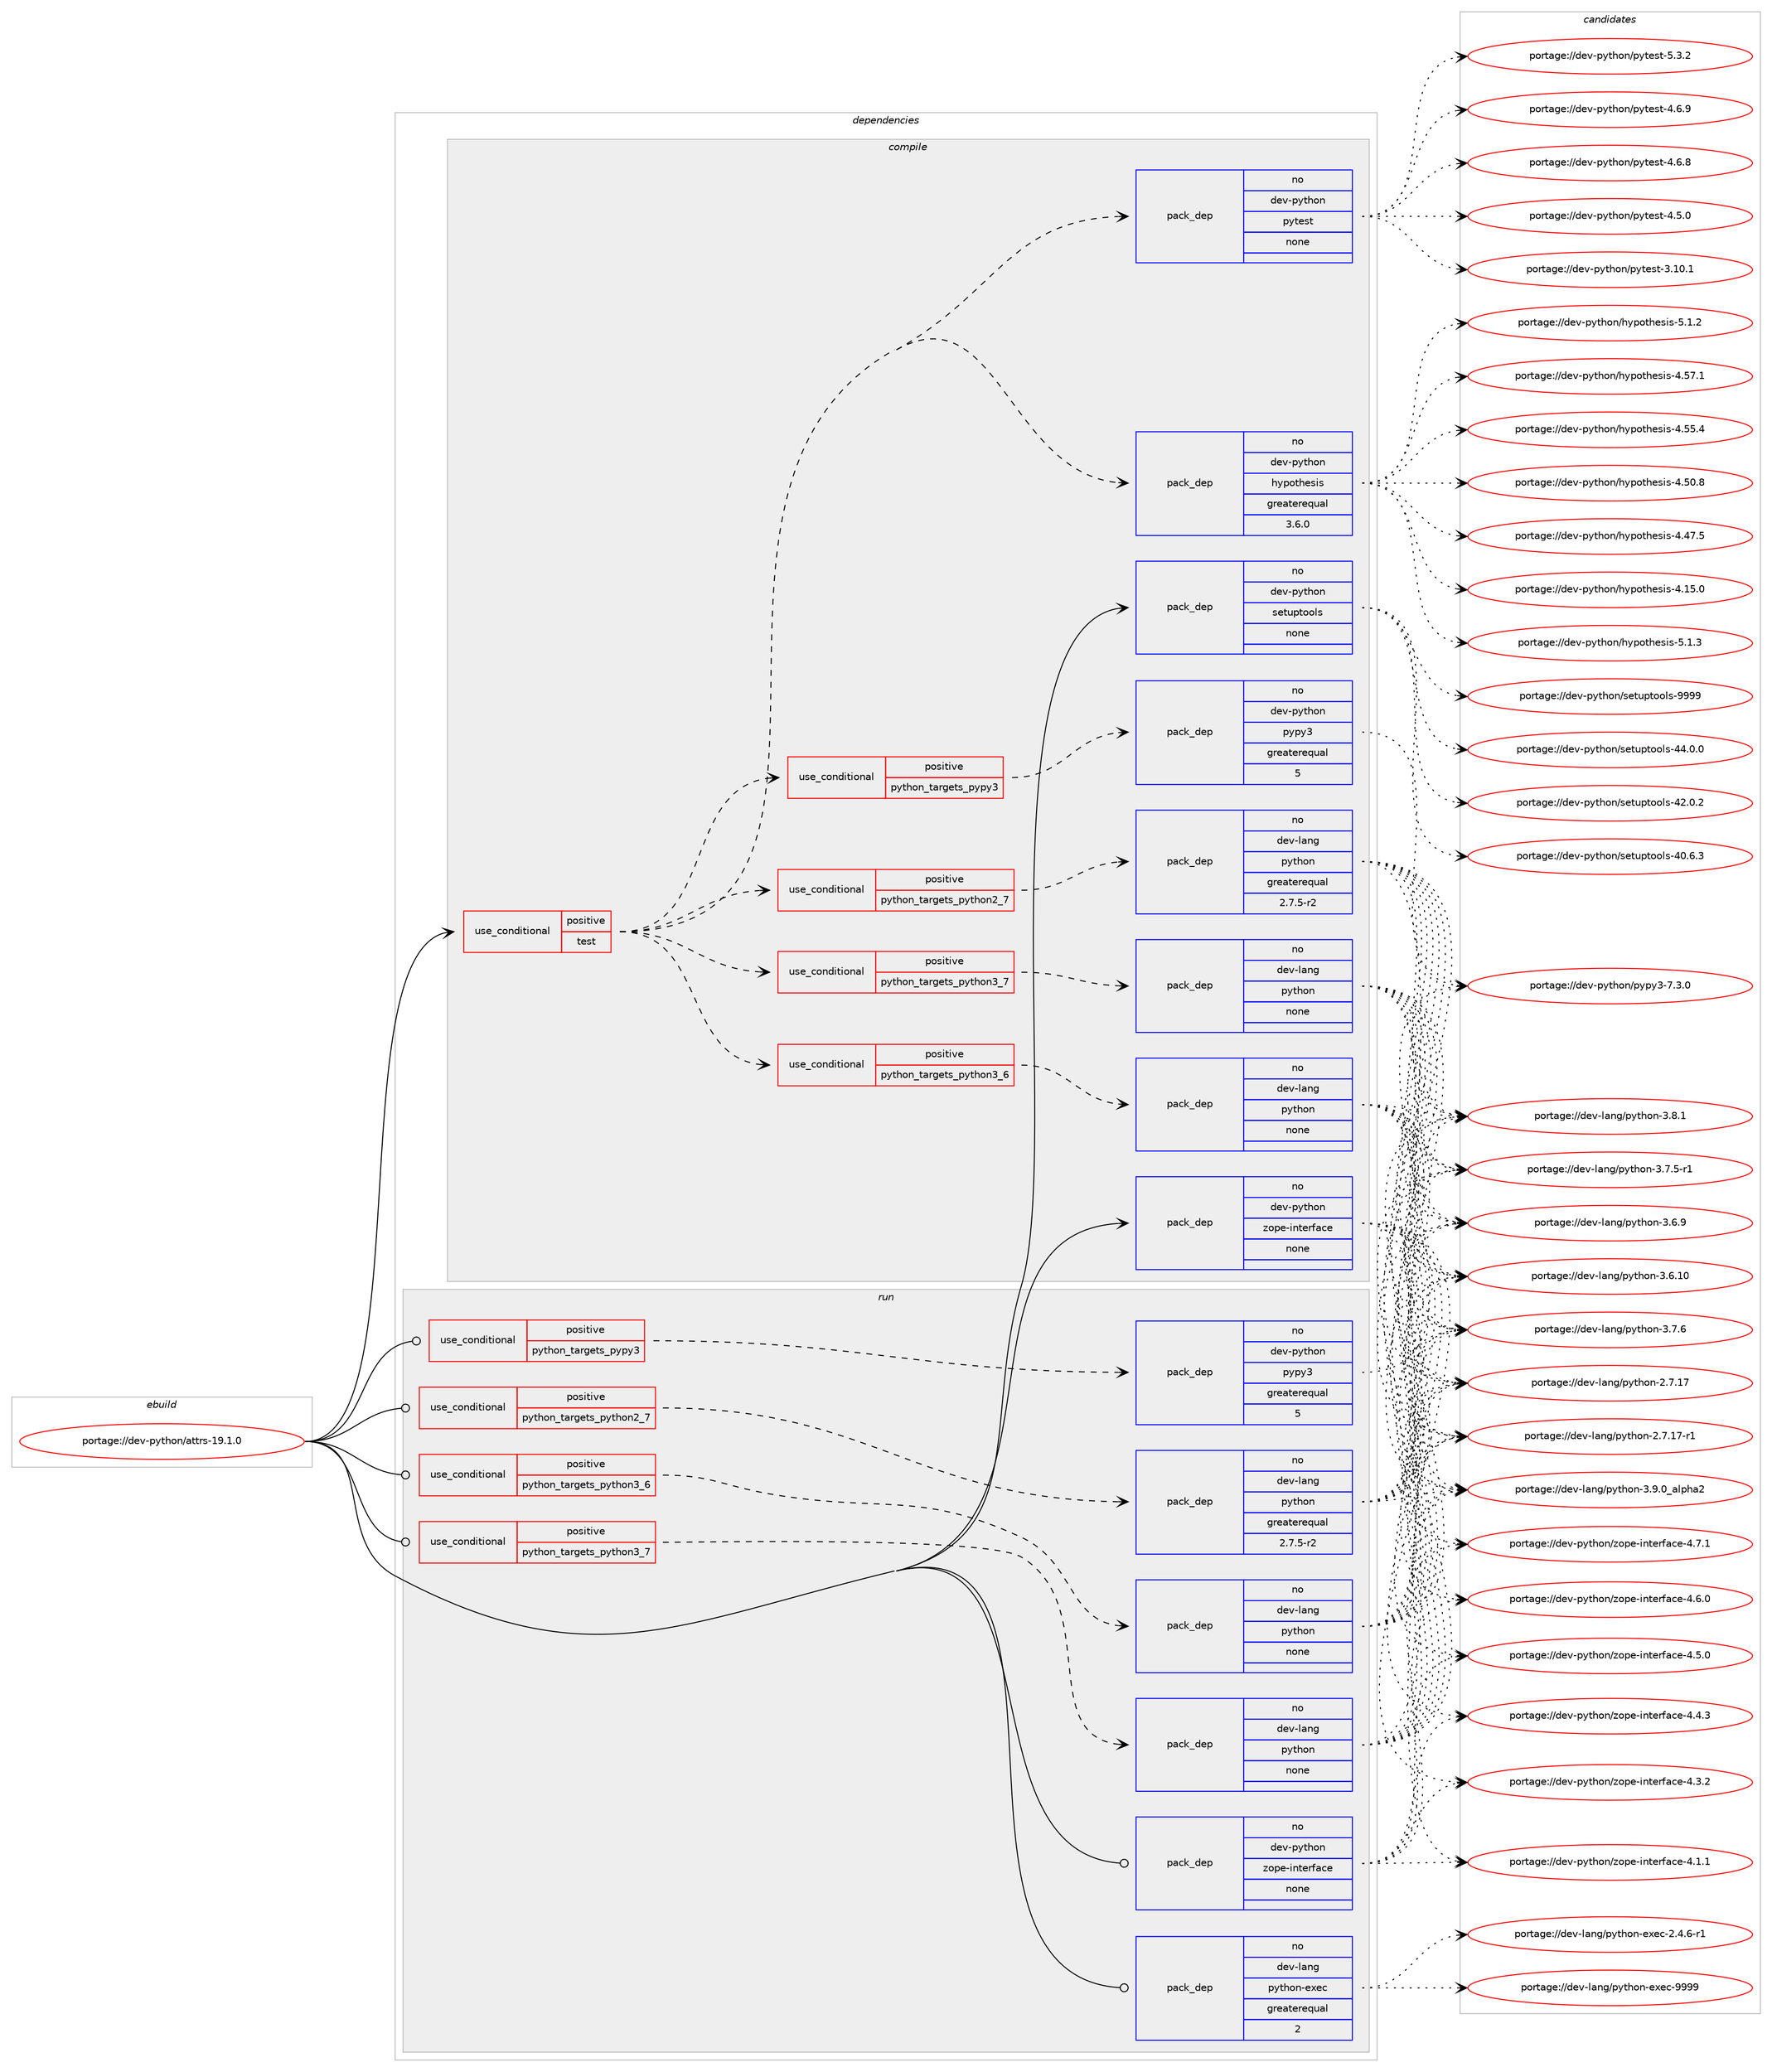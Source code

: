 digraph prolog {

# *************
# Graph options
# *************

newrank=true;
concentrate=true;
compound=true;
graph [rankdir=LR,fontname=Helvetica,fontsize=10,ranksep=1.5];#, ranksep=2.5, nodesep=0.2];
edge  [arrowhead=vee];
node  [fontname=Helvetica,fontsize=10];

# **********
# The ebuild
# **********

subgraph cluster_leftcol {
color=gray;
rank=same;
label=<<i>ebuild</i>>;
id [label="portage://dev-python/attrs-19.1.0", color=red, width=4, href="../dev-python/attrs-19.1.0.svg"];
}

# ****************
# The dependencies
# ****************

subgraph cluster_midcol {
color=gray;
label=<<i>dependencies</i>>;
subgraph cluster_compile {
fillcolor="#eeeeee";
style=filled;
label=<<i>compile</i>>;
subgraph cond118809 {
dependency471005 [label=<<TABLE BORDER="0" CELLBORDER="1" CELLSPACING="0" CELLPADDING="4"><TR><TD ROWSPAN="3" CELLPADDING="10">use_conditional</TD></TR><TR><TD>positive</TD></TR><TR><TD>test</TD></TR></TABLE>>, shape=none, color=red];
subgraph cond118810 {
dependency471006 [label=<<TABLE BORDER="0" CELLBORDER="1" CELLSPACING="0" CELLPADDING="4"><TR><TD ROWSPAN="3" CELLPADDING="10">use_conditional</TD></TR><TR><TD>positive</TD></TR><TR><TD>python_targets_pypy3</TD></TR></TABLE>>, shape=none, color=red];
subgraph pack347181 {
dependency471007 [label=<<TABLE BORDER="0" CELLBORDER="1" CELLSPACING="0" CELLPADDING="4" WIDTH="220"><TR><TD ROWSPAN="6" CELLPADDING="30">pack_dep</TD></TR><TR><TD WIDTH="110">no</TD></TR><TR><TD>dev-python</TD></TR><TR><TD>pypy3</TD></TR><TR><TD>greaterequal</TD></TR><TR><TD>5</TD></TR></TABLE>>, shape=none, color=blue];
}
dependency471006:e -> dependency471007:w [weight=20,style="dashed",arrowhead="vee"];
}
dependency471005:e -> dependency471006:w [weight=20,style="dashed",arrowhead="vee"];
subgraph cond118811 {
dependency471008 [label=<<TABLE BORDER="0" CELLBORDER="1" CELLSPACING="0" CELLPADDING="4"><TR><TD ROWSPAN="3" CELLPADDING="10">use_conditional</TD></TR><TR><TD>positive</TD></TR><TR><TD>python_targets_python2_7</TD></TR></TABLE>>, shape=none, color=red];
subgraph pack347182 {
dependency471009 [label=<<TABLE BORDER="0" CELLBORDER="1" CELLSPACING="0" CELLPADDING="4" WIDTH="220"><TR><TD ROWSPAN="6" CELLPADDING="30">pack_dep</TD></TR><TR><TD WIDTH="110">no</TD></TR><TR><TD>dev-lang</TD></TR><TR><TD>python</TD></TR><TR><TD>greaterequal</TD></TR><TR><TD>2.7.5-r2</TD></TR></TABLE>>, shape=none, color=blue];
}
dependency471008:e -> dependency471009:w [weight=20,style="dashed",arrowhead="vee"];
}
dependency471005:e -> dependency471008:w [weight=20,style="dashed",arrowhead="vee"];
subgraph cond118812 {
dependency471010 [label=<<TABLE BORDER="0" CELLBORDER="1" CELLSPACING="0" CELLPADDING="4"><TR><TD ROWSPAN="3" CELLPADDING="10">use_conditional</TD></TR><TR><TD>positive</TD></TR><TR><TD>python_targets_python3_6</TD></TR></TABLE>>, shape=none, color=red];
subgraph pack347183 {
dependency471011 [label=<<TABLE BORDER="0" CELLBORDER="1" CELLSPACING="0" CELLPADDING="4" WIDTH="220"><TR><TD ROWSPAN="6" CELLPADDING="30">pack_dep</TD></TR><TR><TD WIDTH="110">no</TD></TR><TR><TD>dev-lang</TD></TR><TR><TD>python</TD></TR><TR><TD>none</TD></TR><TR><TD></TD></TR></TABLE>>, shape=none, color=blue];
}
dependency471010:e -> dependency471011:w [weight=20,style="dashed",arrowhead="vee"];
}
dependency471005:e -> dependency471010:w [weight=20,style="dashed",arrowhead="vee"];
subgraph cond118813 {
dependency471012 [label=<<TABLE BORDER="0" CELLBORDER="1" CELLSPACING="0" CELLPADDING="4"><TR><TD ROWSPAN="3" CELLPADDING="10">use_conditional</TD></TR><TR><TD>positive</TD></TR><TR><TD>python_targets_python3_7</TD></TR></TABLE>>, shape=none, color=red];
subgraph pack347184 {
dependency471013 [label=<<TABLE BORDER="0" CELLBORDER="1" CELLSPACING="0" CELLPADDING="4" WIDTH="220"><TR><TD ROWSPAN="6" CELLPADDING="30">pack_dep</TD></TR><TR><TD WIDTH="110">no</TD></TR><TR><TD>dev-lang</TD></TR><TR><TD>python</TD></TR><TR><TD>none</TD></TR><TR><TD></TD></TR></TABLE>>, shape=none, color=blue];
}
dependency471012:e -> dependency471013:w [weight=20,style="dashed",arrowhead="vee"];
}
dependency471005:e -> dependency471012:w [weight=20,style="dashed",arrowhead="vee"];
subgraph pack347185 {
dependency471014 [label=<<TABLE BORDER="0" CELLBORDER="1" CELLSPACING="0" CELLPADDING="4" WIDTH="220"><TR><TD ROWSPAN="6" CELLPADDING="30">pack_dep</TD></TR><TR><TD WIDTH="110">no</TD></TR><TR><TD>dev-python</TD></TR><TR><TD>hypothesis</TD></TR><TR><TD>greaterequal</TD></TR><TR><TD>3.6.0</TD></TR></TABLE>>, shape=none, color=blue];
}
dependency471005:e -> dependency471014:w [weight=20,style="dashed",arrowhead="vee"];
subgraph pack347186 {
dependency471015 [label=<<TABLE BORDER="0" CELLBORDER="1" CELLSPACING="0" CELLPADDING="4" WIDTH="220"><TR><TD ROWSPAN="6" CELLPADDING="30">pack_dep</TD></TR><TR><TD WIDTH="110">no</TD></TR><TR><TD>dev-python</TD></TR><TR><TD>pytest</TD></TR><TR><TD>none</TD></TR><TR><TD></TD></TR></TABLE>>, shape=none, color=blue];
}
dependency471005:e -> dependency471015:w [weight=20,style="dashed",arrowhead="vee"];
}
id:e -> dependency471005:w [weight=20,style="solid",arrowhead="vee"];
subgraph pack347187 {
dependency471016 [label=<<TABLE BORDER="0" CELLBORDER="1" CELLSPACING="0" CELLPADDING="4" WIDTH="220"><TR><TD ROWSPAN="6" CELLPADDING="30">pack_dep</TD></TR><TR><TD WIDTH="110">no</TD></TR><TR><TD>dev-python</TD></TR><TR><TD>setuptools</TD></TR><TR><TD>none</TD></TR><TR><TD></TD></TR></TABLE>>, shape=none, color=blue];
}
id:e -> dependency471016:w [weight=20,style="solid",arrowhead="vee"];
subgraph pack347188 {
dependency471017 [label=<<TABLE BORDER="0" CELLBORDER="1" CELLSPACING="0" CELLPADDING="4" WIDTH="220"><TR><TD ROWSPAN="6" CELLPADDING="30">pack_dep</TD></TR><TR><TD WIDTH="110">no</TD></TR><TR><TD>dev-python</TD></TR><TR><TD>zope-interface</TD></TR><TR><TD>none</TD></TR><TR><TD></TD></TR></TABLE>>, shape=none, color=blue];
}
id:e -> dependency471017:w [weight=20,style="solid",arrowhead="vee"];
}
subgraph cluster_compileandrun {
fillcolor="#eeeeee";
style=filled;
label=<<i>compile and run</i>>;
}
subgraph cluster_run {
fillcolor="#eeeeee";
style=filled;
label=<<i>run</i>>;
subgraph cond118814 {
dependency471018 [label=<<TABLE BORDER="0" CELLBORDER="1" CELLSPACING="0" CELLPADDING="4"><TR><TD ROWSPAN="3" CELLPADDING="10">use_conditional</TD></TR><TR><TD>positive</TD></TR><TR><TD>python_targets_pypy3</TD></TR></TABLE>>, shape=none, color=red];
subgraph pack347189 {
dependency471019 [label=<<TABLE BORDER="0" CELLBORDER="1" CELLSPACING="0" CELLPADDING="4" WIDTH="220"><TR><TD ROWSPAN="6" CELLPADDING="30">pack_dep</TD></TR><TR><TD WIDTH="110">no</TD></TR><TR><TD>dev-python</TD></TR><TR><TD>pypy3</TD></TR><TR><TD>greaterequal</TD></TR><TR><TD>5</TD></TR></TABLE>>, shape=none, color=blue];
}
dependency471018:e -> dependency471019:w [weight=20,style="dashed",arrowhead="vee"];
}
id:e -> dependency471018:w [weight=20,style="solid",arrowhead="odot"];
subgraph cond118815 {
dependency471020 [label=<<TABLE BORDER="0" CELLBORDER="1" CELLSPACING="0" CELLPADDING="4"><TR><TD ROWSPAN="3" CELLPADDING="10">use_conditional</TD></TR><TR><TD>positive</TD></TR><TR><TD>python_targets_python2_7</TD></TR></TABLE>>, shape=none, color=red];
subgraph pack347190 {
dependency471021 [label=<<TABLE BORDER="0" CELLBORDER="1" CELLSPACING="0" CELLPADDING="4" WIDTH="220"><TR><TD ROWSPAN="6" CELLPADDING="30">pack_dep</TD></TR><TR><TD WIDTH="110">no</TD></TR><TR><TD>dev-lang</TD></TR><TR><TD>python</TD></TR><TR><TD>greaterequal</TD></TR><TR><TD>2.7.5-r2</TD></TR></TABLE>>, shape=none, color=blue];
}
dependency471020:e -> dependency471021:w [weight=20,style="dashed",arrowhead="vee"];
}
id:e -> dependency471020:w [weight=20,style="solid",arrowhead="odot"];
subgraph cond118816 {
dependency471022 [label=<<TABLE BORDER="0" CELLBORDER="1" CELLSPACING="0" CELLPADDING="4"><TR><TD ROWSPAN="3" CELLPADDING="10">use_conditional</TD></TR><TR><TD>positive</TD></TR><TR><TD>python_targets_python3_6</TD></TR></TABLE>>, shape=none, color=red];
subgraph pack347191 {
dependency471023 [label=<<TABLE BORDER="0" CELLBORDER="1" CELLSPACING="0" CELLPADDING="4" WIDTH="220"><TR><TD ROWSPAN="6" CELLPADDING="30">pack_dep</TD></TR><TR><TD WIDTH="110">no</TD></TR><TR><TD>dev-lang</TD></TR><TR><TD>python</TD></TR><TR><TD>none</TD></TR><TR><TD></TD></TR></TABLE>>, shape=none, color=blue];
}
dependency471022:e -> dependency471023:w [weight=20,style="dashed",arrowhead="vee"];
}
id:e -> dependency471022:w [weight=20,style="solid",arrowhead="odot"];
subgraph cond118817 {
dependency471024 [label=<<TABLE BORDER="0" CELLBORDER="1" CELLSPACING="0" CELLPADDING="4"><TR><TD ROWSPAN="3" CELLPADDING="10">use_conditional</TD></TR><TR><TD>positive</TD></TR><TR><TD>python_targets_python3_7</TD></TR></TABLE>>, shape=none, color=red];
subgraph pack347192 {
dependency471025 [label=<<TABLE BORDER="0" CELLBORDER="1" CELLSPACING="0" CELLPADDING="4" WIDTH="220"><TR><TD ROWSPAN="6" CELLPADDING="30">pack_dep</TD></TR><TR><TD WIDTH="110">no</TD></TR><TR><TD>dev-lang</TD></TR><TR><TD>python</TD></TR><TR><TD>none</TD></TR><TR><TD></TD></TR></TABLE>>, shape=none, color=blue];
}
dependency471024:e -> dependency471025:w [weight=20,style="dashed",arrowhead="vee"];
}
id:e -> dependency471024:w [weight=20,style="solid",arrowhead="odot"];
subgraph pack347193 {
dependency471026 [label=<<TABLE BORDER="0" CELLBORDER="1" CELLSPACING="0" CELLPADDING="4" WIDTH="220"><TR><TD ROWSPAN="6" CELLPADDING="30">pack_dep</TD></TR><TR><TD WIDTH="110">no</TD></TR><TR><TD>dev-lang</TD></TR><TR><TD>python-exec</TD></TR><TR><TD>greaterequal</TD></TR><TR><TD>2</TD></TR></TABLE>>, shape=none, color=blue];
}
id:e -> dependency471026:w [weight=20,style="solid",arrowhead="odot"];
subgraph pack347194 {
dependency471027 [label=<<TABLE BORDER="0" CELLBORDER="1" CELLSPACING="0" CELLPADDING="4" WIDTH="220"><TR><TD ROWSPAN="6" CELLPADDING="30">pack_dep</TD></TR><TR><TD WIDTH="110">no</TD></TR><TR><TD>dev-python</TD></TR><TR><TD>zope-interface</TD></TR><TR><TD>none</TD></TR><TR><TD></TD></TR></TABLE>>, shape=none, color=blue];
}
id:e -> dependency471027:w [weight=20,style="solid",arrowhead="odot"];
}
}

# **************
# The candidates
# **************

subgraph cluster_choices {
rank=same;
color=gray;
label=<<i>candidates</i>>;

subgraph choice347181 {
color=black;
nodesep=1;
choice100101118451121211161041111104711212111212151455546514648 [label="portage://dev-python/pypy3-7.3.0", color=red, width=4,href="../dev-python/pypy3-7.3.0.svg"];
dependency471007:e -> choice100101118451121211161041111104711212111212151455546514648:w [style=dotted,weight="100"];
}
subgraph choice347182 {
color=black;
nodesep=1;
choice10010111845108971101034711212111610411111045514657464895971081121049750 [label="portage://dev-lang/python-3.9.0_alpha2", color=red, width=4,href="../dev-lang/python-3.9.0_alpha2.svg"];
choice100101118451089711010347112121116104111110455146564649 [label="portage://dev-lang/python-3.8.1", color=red, width=4,href="../dev-lang/python-3.8.1.svg"];
choice100101118451089711010347112121116104111110455146554654 [label="portage://dev-lang/python-3.7.6", color=red, width=4,href="../dev-lang/python-3.7.6.svg"];
choice1001011184510897110103471121211161041111104551465546534511449 [label="portage://dev-lang/python-3.7.5-r1", color=red, width=4,href="../dev-lang/python-3.7.5-r1.svg"];
choice100101118451089711010347112121116104111110455146544657 [label="portage://dev-lang/python-3.6.9", color=red, width=4,href="../dev-lang/python-3.6.9.svg"];
choice10010111845108971101034711212111610411111045514654464948 [label="portage://dev-lang/python-3.6.10", color=red, width=4,href="../dev-lang/python-3.6.10.svg"];
choice100101118451089711010347112121116104111110455046554649554511449 [label="portage://dev-lang/python-2.7.17-r1", color=red, width=4,href="../dev-lang/python-2.7.17-r1.svg"];
choice10010111845108971101034711212111610411111045504655464955 [label="portage://dev-lang/python-2.7.17", color=red, width=4,href="../dev-lang/python-2.7.17.svg"];
dependency471009:e -> choice10010111845108971101034711212111610411111045514657464895971081121049750:w [style=dotted,weight="100"];
dependency471009:e -> choice100101118451089711010347112121116104111110455146564649:w [style=dotted,weight="100"];
dependency471009:e -> choice100101118451089711010347112121116104111110455146554654:w [style=dotted,weight="100"];
dependency471009:e -> choice1001011184510897110103471121211161041111104551465546534511449:w [style=dotted,weight="100"];
dependency471009:e -> choice100101118451089711010347112121116104111110455146544657:w [style=dotted,weight="100"];
dependency471009:e -> choice10010111845108971101034711212111610411111045514654464948:w [style=dotted,weight="100"];
dependency471009:e -> choice100101118451089711010347112121116104111110455046554649554511449:w [style=dotted,weight="100"];
dependency471009:e -> choice10010111845108971101034711212111610411111045504655464955:w [style=dotted,weight="100"];
}
subgraph choice347183 {
color=black;
nodesep=1;
choice10010111845108971101034711212111610411111045514657464895971081121049750 [label="portage://dev-lang/python-3.9.0_alpha2", color=red, width=4,href="../dev-lang/python-3.9.0_alpha2.svg"];
choice100101118451089711010347112121116104111110455146564649 [label="portage://dev-lang/python-3.8.1", color=red, width=4,href="../dev-lang/python-3.8.1.svg"];
choice100101118451089711010347112121116104111110455146554654 [label="portage://dev-lang/python-3.7.6", color=red, width=4,href="../dev-lang/python-3.7.6.svg"];
choice1001011184510897110103471121211161041111104551465546534511449 [label="portage://dev-lang/python-3.7.5-r1", color=red, width=4,href="../dev-lang/python-3.7.5-r1.svg"];
choice100101118451089711010347112121116104111110455146544657 [label="portage://dev-lang/python-3.6.9", color=red, width=4,href="../dev-lang/python-3.6.9.svg"];
choice10010111845108971101034711212111610411111045514654464948 [label="portage://dev-lang/python-3.6.10", color=red, width=4,href="../dev-lang/python-3.6.10.svg"];
choice100101118451089711010347112121116104111110455046554649554511449 [label="portage://dev-lang/python-2.7.17-r1", color=red, width=4,href="../dev-lang/python-2.7.17-r1.svg"];
choice10010111845108971101034711212111610411111045504655464955 [label="portage://dev-lang/python-2.7.17", color=red, width=4,href="../dev-lang/python-2.7.17.svg"];
dependency471011:e -> choice10010111845108971101034711212111610411111045514657464895971081121049750:w [style=dotted,weight="100"];
dependency471011:e -> choice100101118451089711010347112121116104111110455146564649:w [style=dotted,weight="100"];
dependency471011:e -> choice100101118451089711010347112121116104111110455146554654:w [style=dotted,weight="100"];
dependency471011:e -> choice1001011184510897110103471121211161041111104551465546534511449:w [style=dotted,weight="100"];
dependency471011:e -> choice100101118451089711010347112121116104111110455146544657:w [style=dotted,weight="100"];
dependency471011:e -> choice10010111845108971101034711212111610411111045514654464948:w [style=dotted,weight="100"];
dependency471011:e -> choice100101118451089711010347112121116104111110455046554649554511449:w [style=dotted,weight="100"];
dependency471011:e -> choice10010111845108971101034711212111610411111045504655464955:w [style=dotted,weight="100"];
}
subgraph choice347184 {
color=black;
nodesep=1;
choice10010111845108971101034711212111610411111045514657464895971081121049750 [label="portage://dev-lang/python-3.9.0_alpha2", color=red, width=4,href="../dev-lang/python-3.9.0_alpha2.svg"];
choice100101118451089711010347112121116104111110455146564649 [label="portage://dev-lang/python-3.8.1", color=red, width=4,href="../dev-lang/python-3.8.1.svg"];
choice100101118451089711010347112121116104111110455146554654 [label="portage://dev-lang/python-3.7.6", color=red, width=4,href="../dev-lang/python-3.7.6.svg"];
choice1001011184510897110103471121211161041111104551465546534511449 [label="portage://dev-lang/python-3.7.5-r1", color=red, width=4,href="../dev-lang/python-3.7.5-r1.svg"];
choice100101118451089711010347112121116104111110455146544657 [label="portage://dev-lang/python-3.6.9", color=red, width=4,href="../dev-lang/python-3.6.9.svg"];
choice10010111845108971101034711212111610411111045514654464948 [label="portage://dev-lang/python-3.6.10", color=red, width=4,href="../dev-lang/python-3.6.10.svg"];
choice100101118451089711010347112121116104111110455046554649554511449 [label="portage://dev-lang/python-2.7.17-r1", color=red, width=4,href="../dev-lang/python-2.7.17-r1.svg"];
choice10010111845108971101034711212111610411111045504655464955 [label="portage://dev-lang/python-2.7.17", color=red, width=4,href="../dev-lang/python-2.7.17.svg"];
dependency471013:e -> choice10010111845108971101034711212111610411111045514657464895971081121049750:w [style=dotted,weight="100"];
dependency471013:e -> choice100101118451089711010347112121116104111110455146564649:w [style=dotted,weight="100"];
dependency471013:e -> choice100101118451089711010347112121116104111110455146554654:w [style=dotted,weight="100"];
dependency471013:e -> choice1001011184510897110103471121211161041111104551465546534511449:w [style=dotted,weight="100"];
dependency471013:e -> choice100101118451089711010347112121116104111110455146544657:w [style=dotted,weight="100"];
dependency471013:e -> choice10010111845108971101034711212111610411111045514654464948:w [style=dotted,weight="100"];
dependency471013:e -> choice100101118451089711010347112121116104111110455046554649554511449:w [style=dotted,weight="100"];
dependency471013:e -> choice10010111845108971101034711212111610411111045504655464955:w [style=dotted,weight="100"];
}
subgraph choice347185 {
color=black;
nodesep=1;
choice1001011184511212111610411111047104121112111116104101115105115455346494651 [label="portage://dev-python/hypothesis-5.1.3", color=red, width=4,href="../dev-python/hypothesis-5.1.3.svg"];
choice1001011184511212111610411111047104121112111116104101115105115455346494650 [label="portage://dev-python/hypothesis-5.1.2", color=red, width=4,href="../dev-python/hypothesis-5.1.2.svg"];
choice100101118451121211161041111104710412111211111610410111510511545524653554649 [label="portage://dev-python/hypothesis-4.57.1", color=red, width=4,href="../dev-python/hypothesis-4.57.1.svg"];
choice100101118451121211161041111104710412111211111610410111510511545524653534652 [label="portage://dev-python/hypothesis-4.55.4", color=red, width=4,href="../dev-python/hypothesis-4.55.4.svg"];
choice100101118451121211161041111104710412111211111610410111510511545524653484656 [label="portage://dev-python/hypothesis-4.50.8", color=red, width=4,href="../dev-python/hypothesis-4.50.8.svg"];
choice100101118451121211161041111104710412111211111610410111510511545524652554653 [label="portage://dev-python/hypothesis-4.47.5", color=red, width=4,href="../dev-python/hypothesis-4.47.5.svg"];
choice100101118451121211161041111104710412111211111610410111510511545524649534648 [label="portage://dev-python/hypothesis-4.15.0", color=red, width=4,href="../dev-python/hypothesis-4.15.0.svg"];
dependency471014:e -> choice1001011184511212111610411111047104121112111116104101115105115455346494651:w [style=dotted,weight="100"];
dependency471014:e -> choice1001011184511212111610411111047104121112111116104101115105115455346494650:w [style=dotted,weight="100"];
dependency471014:e -> choice100101118451121211161041111104710412111211111610410111510511545524653554649:w [style=dotted,weight="100"];
dependency471014:e -> choice100101118451121211161041111104710412111211111610410111510511545524653534652:w [style=dotted,weight="100"];
dependency471014:e -> choice100101118451121211161041111104710412111211111610410111510511545524653484656:w [style=dotted,weight="100"];
dependency471014:e -> choice100101118451121211161041111104710412111211111610410111510511545524652554653:w [style=dotted,weight="100"];
dependency471014:e -> choice100101118451121211161041111104710412111211111610410111510511545524649534648:w [style=dotted,weight="100"];
}
subgraph choice347186 {
color=black;
nodesep=1;
choice1001011184511212111610411111047112121116101115116455346514650 [label="portage://dev-python/pytest-5.3.2", color=red, width=4,href="../dev-python/pytest-5.3.2.svg"];
choice1001011184511212111610411111047112121116101115116455246544657 [label="portage://dev-python/pytest-4.6.9", color=red, width=4,href="../dev-python/pytest-4.6.9.svg"];
choice1001011184511212111610411111047112121116101115116455246544656 [label="portage://dev-python/pytest-4.6.8", color=red, width=4,href="../dev-python/pytest-4.6.8.svg"];
choice1001011184511212111610411111047112121116101115116455246534648 [label="portage://dev-python/pytest-4.5.0", color=red, width=4,href="../dev-python/pytest-4.5.0.svg"];
choice100101118451121211161041111104711212111610111511645514649484649 [label="portage://dev-python/pytest-3.10.1", color=red, width=4,href="../dev-python/pytest-3.10.1.svg"];
dependency471015:e -> choice1001011184511212111610411111047112121116101115116455346514650:w [style=dotted,weight="100"];
dependency471015:e -> choice1001011184511212111610411111047112121116101115116455246544657:w [style=dotted,weight="100"];
dependency471015:e -> choice1001011184511212111610411111047112121116101115116455246544656:w [style=dotted,weight="100"];
dependency471015:e -> choice1001011184511212111610411111047112121116101115116455246534648:w [style=dotted,weight="100"];
dependency471015:e -> choice100101118451121211161041111104711212111610111511645514649484649:w [style=dotted,weight="100"];
}
subgraph choice347187 {
color=black;
nodesep=1;
choice10010111845112121116104111110471151011161171121161111111081154557575757 [label="portage://dev-python/setuptools-9999", color=red, width=4,href="../dev-python/setuptools-9999.svg"];
choice100101118451121211161041111104711510111611711211611111110811545525246484648 [label="portage://dev-python/setuptools-44.0.0", color=red, width=4,href="../dev-python/setuptools-44.0.0.svg"];
choice100101118451121211161041111104711510111611711211611111110811545525046484650 [label="portage://dev-python/setuptools-42.0.2", color=red, width=4,href="../dev-python/setuptools-42.0.2.svg"];
choice100101118451121211161041111104711510111611711211611111110811545524846544651 [label="portage://dev-python/setuptools-40.6.3", color=red, width=4,href="../dev-python/setuptools-40.6.3.svg"];
dependency471016:e -> choice10010111845112121116104111110471151011161171121161111111081154557575757:w [style=dotted,weight="100"];
dependency471016:e -> choice100101118451121211161041111104711510111611711211611111110811545525246484648:w [style=dotted,weight="100"];
dependency471016:e -> choice100101118451121211161041111104711510111611711211611111110811545525046484650:w [style=dotted,weight="100"];
dependency471016:e -> choice100101118451121211161041111104711510111611711211611111110811545524846544651:w [style=dotted,weight="100"];
}
subgraph choice347188 {
color=black;
nodesep=1;
choice1001011184511212111610411111047122111112101451051101161011141029799101455246554649 [label="portage://dev-python/zope-interface-4.7.1", color=red, width=4,href="../dev-python/zope-interface-4.7.1.svg"];
choice1001011184511212111610411111047122111112101451051101161011141029799101455246544648 [label="portage://dev-python/zope-interface-4.6.0", color=red, width=4,href="../dev-python/zope-interface-4.6.0.svg"];
choice1001011184511212111610411111047122111112101451051101161011141029799101455246534648 [label="portage://dev-python/zope-interface-4.5.0", color=red, width=4,href="../dev-python/zope-interface-4.5.0.svg"];
choice1001011184511212111610411111047122111112101451051101161011141029799101455246524651 [label="portage://dev-python/zope-interface-4.4.3", color=red, width=4,href="../dev-python/zope-interface-4.4.3.svg"];
choice1001011184511212111610411111047122111112101451051101161011141029799101455246514650 [label="portage://dev-python/zope-interface-4.3.2", color=red, width=4,href="../dev-python/zope-interface-4.3.2.svg"];
choice1001011184511212111610411111047122111112101451051101161011141029799101455246494649 [label="portage://dev-python/zope-interface-4.1.1", color=red, width=4,href="../dev-python/zope-interface-4.1.1.svg"];
dependency471017:e -> choice1001011184511212111610411111047122111112101451051101161011141029799101455246554649:w [style=dotted,weight="100"];
dependency471017:e -> choice1001011184511212111610411111047122111112101451051101161011141029799101455246544648:w [style=dotted,weight="100"];
dependency471017:e -> choice1001011184511212111610411111047122111112101451051101161011141029799101455246534648:w [style=dotted,weight="100"];
dependency471017:e -> choice1001011184511212111610411111047122111112101451051101161011141029799101455246524651:w [style=dotted,weight="100"];
dependency471017:e -> choice1001011184511212111610411111047122111112101451051101161011141029799101455246514650:w [style=dotted,weight="100"];
dependency471017:e -> choice1001011184511212111610411111047122111112101451051101161011141029799101455246494649:w [style=dotted,weight="100"];
}
subgraph choice347189 {
color=black;
nodesep=1;
choice100101118451121211161041111104711212111212151455546514648 [label="portage://dev-python/pypy3-7.3.0", color=red, width=4,href="../dev-python/pypy3-7.3.0.svg"];
dependency471019:e -> choice100101118451121211161041111104711212111212151455546514648:w [style=dotted,weight="100"];
}
subgraph choice347190 {
color=black;
nodesep=1;
choice10010111845108971101034711212111610411111045514657464895971081121049750 [label="portage://dev-lang/python-3.9.0_alpha2", color=red, width=4,href="../dev-lang/python-3.9.0_alpha2.svg"];
choice100101118451089711010347112121116104111110455146564649 [label="portage://dev-lang/python-3.8.1", color=red, width=4,href="../dev-lang/python-3.8.1.svg"];
choice100101118451089711010347112121116104111110455146554654 [label="portage://dev-lang/python-3.7.6", color=red, width=4,href="../dev-lang/python-3.7.6.svg"];
choice1001011184510897110103471121211161041111104551465546534511449 [label="portage://dev-lang/python-3.7.5-r1", color=red, width=4,href="../dev-lang/python-3.7.5-r1.svg"];
choice100101118451089711010347112121116104111110455146544657 [label="portage://dev-lang/python-3.6.9", color=red, width=4,href="../dev-lang/python-3.6.9.svg"];
choice10010111845108971101034711212111610411111045514654464948 [label="portage://dev-lang/python-3.6.10", color=red, width=4,href="../dev-lang/python-3.6.10.svg"];
choice100101118451089711010347112121116104111110455046554649554511449 [label="portage://dev-lang/python-2.7.17-r1", color=red, width=4,href="../dev-lang/python-2.7.17-r1.svg"];
choice10010111845108971101034711212111610411111045504655464955 [label="portage://dev-lang/python-2.7.17", color=red, width=4,href="../dev-lang/python-2.7.17.svg"];
dependency471021:e -> choice10010111845108971101034711212111610411111045514657464895971081121049750:w [style=dotted,weight="100"];
dependency471021:e -> choice100101118451089711010347112121116104111110455146564649:w [style=dotted,weight="100"];
dependency471021:e -> choice100101118451089711010347112121116104111110455146554654:w [style=dotted,weight="100"];
dependency471021:e -> choice1001011184510897110103471121211161041111104551465546534511449:w [style=dotted,weight="100"];
dependency471021:e -> choice100101118451089711010347112121116104111110455146544657:w [style=dotted,weight="100"];
dependency471021:e -> choice10010111845108971101034711212111610411111045514654464948:w [style=dotted,weight="100"];
dependency471021:e -> choice100101118451089711010347112121116104111110455046554649554511449:w [style=dotted,weight="100"];
dependency471021:e -> choice10010111845108971101034711212111610411111045504655464955:w [style=dotted,weight="100"];
}
subgraph choice347191 {
color=black;
nodesep=1;
choice10010111845108971101034711212111610411111045514657464895971081121049750 [label="portage://dev-lang/python-3.9.0_alpha2", color=red, width=4,href="../dev-lang/python-3.9.0_alpha2.svg"];
choice100101118451089711010347112121116104111110455146564649 [label="portage://dev-lang/python-3.8.1", color=red, width=4,href="../dev-lang/python-3.8.1.svg"];
choice100101118451089711010347112121116104111110455146554654 [label="portage://dev-lang/python-3.7.6", color=red, width=4,href="../dev-lang/python-3.7.6.svg"];
choice1001011184510897110103471121211161041111104551465546534511449 [label="portage://dev-lang/python-3.7.5-r1", color=red, width=4,href="../dev-lang/python-3.7.5-r1.svg"];
choice100101118451089711010347112121116104111110455146544657 [label="portage://dev-lang/python-3.6.9", color=red, width=4,href="../dev-lang/python-3.6.9.svg"];
choice10010111845108971101034711212111610411111045514654464948 [label="portage://dev-lang/python-3.6.10", color=red, width=4,href="../dev-lang/python-3.6.10.svg"];
choice100101118451089711010347112121116104111110455046554649554511449 [label="portage://dev-lang/python-2.7.17-r1", color=red, width=4,href="../dev-lang/python-2.7.17-r1.svg"];
choice10010111845108971101034711212111610411111045504655464955 [label="portage://dev-lang/python-2.7.17", color=red, width=4,href="../dev-lang/python-2.7.17.svg"];
dependency471023:e -> choice10010111845108971101034711212111610411111045514657464895971081121049750:w [style=dotted,weight="100"];
dependency471023:e -> choice100101118451089711010347112121116104111110455146564649:w [style=dotted,weight="100"];
dependency471023:e -> choice100101118451089711010347112121116104111110455146554654:w [style=dotted,weight="100"];
dependency471023:e -> choice1001011184510897110103471121211161041111104551465546534511449:w [style=dotted,weight="100"];
dependency471023:e -> choice100101118451089711010347112121116104111110455146544657:w [style=dotted,weight="100"];
dependency471023:e -> choice10010111845108971101034711212111610411111045514654464948:w [style=dotted,weight="100"];
dependency471023:e -> choice100101118451089711010347112121116104111110455046554649554511449:w [style=dotted,weight="100"];
dependency471023:e -> choice10010111845108971101034711212111610411111045504655464955:w [style=dotted,weight="100"];
}
subgraph choice347192 {
color=black;
nodesep=1;
choice10010111845108971101034711212111610411111045514657464895971081121049750 [label="portage://dev-lang/python-3.9.0_alpha2", color=red, width=4,href="../dev-lang/python-3.9.0_alpha2.svg"];
choice100101118451089711010347112121116104111110455146564649 [label="portage://dev-lang/python-3.8.1", color=red, width=4,href="../dev-lang/python-3.8.1.svg"];
choice100101118451089711010347112121116104111110455146554654 [label="portage://dev-lang/python-3.7.6", color=red, width=4,href="../dev-lang/python-3.7.6.svg"];
choice1001011184510897110103471121211161041111104551465546534511449 [label="portage://dev-lang/python-3.7.5-r1", color=red, width=4,href="../dev-lang/python-3.7.5-r1.svg"];
choice100101118451089711010347112121116104111110455146544657 [label="portage://dev-lang/python-3.6.9", color=red, width=4,href="../dev-lang/python-3.6.9.svg"];
choice10010111845108971101034711212111610411111045514654464948 [label="portage://dev-lang/python-3.6.10", color=red, width=4,href="../dev-lang/python-3.6.10.svg"];
choice100101118451089711010347112121116104111110455046554649554511449 [label="portage://dev-lang/python-2.7.17-r1", color=red, width=4,href="../dev-lang/python-2.7.17-r1.svg"];
choice10010111845108971101034711212111610411111045504655464955 [label="portage://dev-lang/python-2.7.17", color=red, width=4,href="../dev-lang/python-2.7.17.svg"];
dependency471025:e -> choice10010111845108971101034711212111610411111045514657464895971081121049750:w [style=dotted,weight="100"];
dependency471025:e -> choice100101118451089711010347112121116104111110455146564649:w [style=dotted,weight="100"];
dependency471025:e -> choice100101118451089711010347112121116104111110455146554654:w [style=dotted,weight="100"];
dependency471025:e -> choice1001011184510897110103471121211161041111104551465546534511449:w [style=dotted,weight="100"];
dependency471025:e -> choice100101118451089711010347112121116104111110455146544657:w [style=dotted,weight="100"];
dependency471025:e -> choice10010111845108971101034711212111610411111045514654464948:w [style=dotted,weight="100"];
dependency471025:e -> choice100101118451089711010347112121116104111110455046554649554511449:w [style=dotted,weight="100"];
dependency471025:e -> choice10010111845108971101034711212111610411111045504655464955:w [style=dotted,weight="100"];
}
subgraph choice347193 {
color=black;
nodesep=1;
choice10010111845108971101034711212111610411111045101120101994557575757 [label="portage://dev-lang/python-exec-9999", color=red, width=4,href="../dev-lang/python-exec-9999.svg"];
choice10010111845108971101034711212111610411111045101120101994550465246544511449 [label="portage://dev-lang/python-exec-2.4.6-r1", color=red, width=4,href="../dev-lang/python-exec-2.4.6-r1.svg"];
dependency471026:e -> choice10010111845108971101034711212111610411111045101120101994557575757:w [style=dotted,weight="100"];
dependency471026:e -> choice10010111845108971101034711212111610411111045101120101994550465246544511449:w [style=dotted,weight="100"];
}
subgraph choice347194 {
color=black;
nodesep=1;
choice1001011184511212111610411111047122111112101451051101161011141029799101455246554649 [label="portage://dev-python/zope-interface-4.7.1", color=red, width=4,href="../dev-python/zope-interface-4.7.1.svg"];
choice1001011184511212111610411111047122111112101451051101161011141029799101455246544648 [label="portage://dev-python/zope-interface-4.6.0", color=red, width=4,href="../dev-python/zope-interface-4.6.0.svg"];
choice1001011184511212111610411111047122111112101451051101161011141029799101455246534648 [label="portage://dev-python/zope-interface-4.5.0", color=red, width=4,href="../dev-python/zope-interface-4.5.0.svg"];
choice1001011184511212111610411111047122111112101451051101161011141029799101455246524651 [label="portage://dev-python/zope-interface-4.4.3", color=red, width=4,href="../dev-python/zope-interface-4.4.3.svg"];
choice1001011184511212111610411111047122111112101451051101161011141029799101455246514650 [label="portage://dev-python/zope-interface-4.3.2", color=red, width=4,href="../dev-python/zope-interface-4.3.2.svg"];
choice1001011184511212111610411111047122111112101451051101161011141029799101455246494649 [label="portage://dev-python/zope-interface-4.1.1", color=red, width=4,href="../dev-python/zope-interface-4.1.1.svg"];
dependency471027:e -> choice1001011184511212111610411111047122111112101451051101161011141029799101455246554649:w [style=dotted,weight="100"];
dependency471027:e -> choice1001011184511212111610411111047122111112101451051101161011141029799101455246544648:w [style=dotted,weight="100"];
dependency471027:e -> choice1001011184511212111610411111047122111112101451051101161011141029799101455246534648:w [style=dotted,weight="100"];
dependency471027:e -> choice1001011184511212111610411111047122111112101451051101161011141029799101455246524651:w [style=dotted,weight="100"];
dependency471027:e -> choice1001011184511212111610411111047122111112101451051101161011141029799101455246514650:w [style=dotted,weight="100"];
dependency471027:e -> choice1001011184511212111610411111047122111112101451051101161011141029799101455246494649:w [style=dotted,weight="100"];
}
}

}
